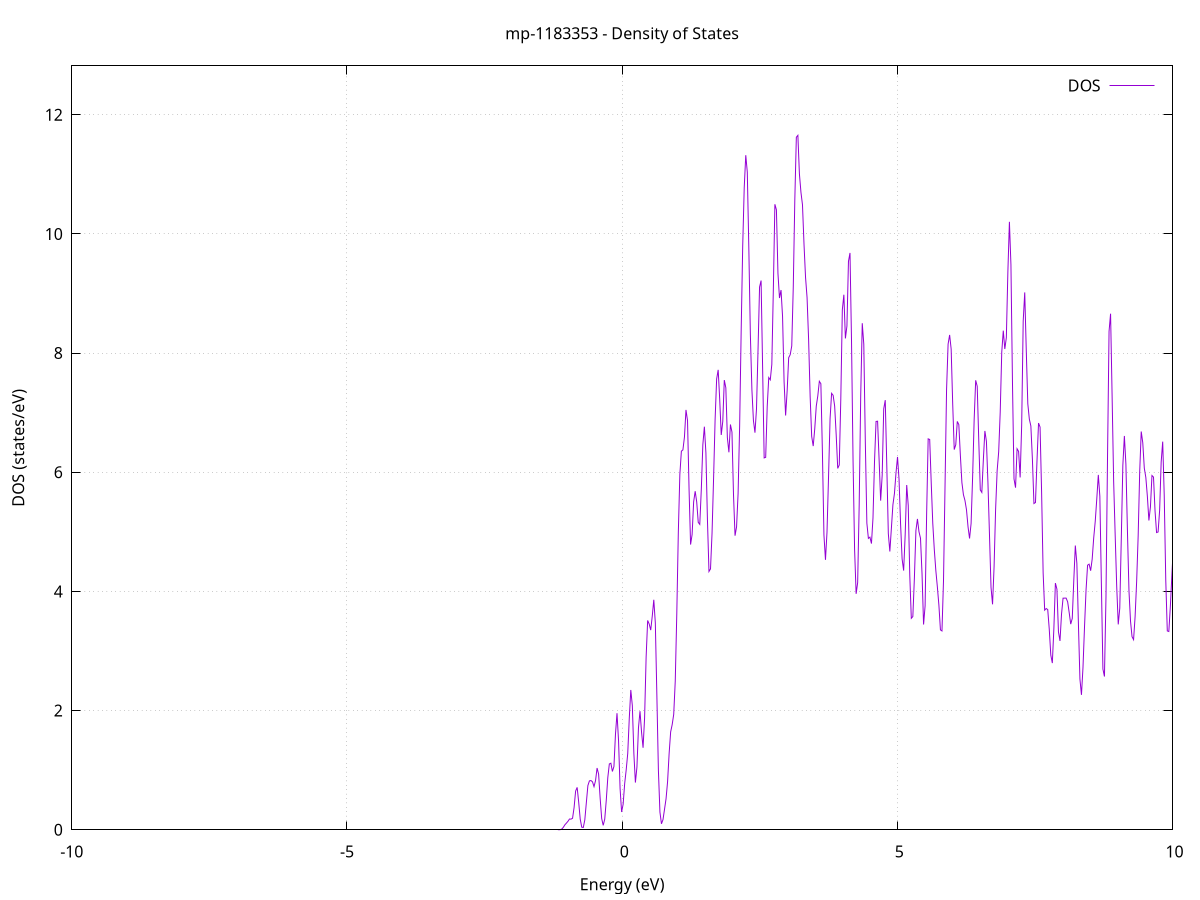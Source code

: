set title 'mp-1183353 - Density of States'
set xlabel 'Energy (eV)'
set ylabel 'DOS (states/eV)'
set grid
set xrange [-10:10]
set yrange [0:12.820]
set xzeroaxis lt -1
set terminal png size 800,600
set output 'mp-1183353_dos_gnuplot.png'
plot '-' using 1:2 with lines title 'DOS'
-41.815500 0.000000
-41.787600 0.000000
-41.759800 0.000000
-41.731900 0.000000
-41.704100 0.000000
-41.676200 0.000000
-41.648400 0.000000
-41.620500 0.000000
-41.592700 0.000000
-41.564800 0.000000
-41.537000 0.000000
-41.509100 0.000000
-41.481300 0.000000
-41.453400 0.000000
-41.425600 0.000000
-41.397700 0.000000
-41.369900 0.000000
-41.342000 0.000000
-41.314200 0.000000
-41.286300 0.000000
-41.258500 0.000000
-41.230600 0.000000
-41.202800 0.000000
-41.174900 0.000000
-41.147100 0.000000
-41.119200 0.000000
-41.091400 0.000000
-41.063500 0.000000
-41.035600 0.000000
-41.007800 0.000000
-40.979900 0.000000
-40.952100 0.000000
-40.924200 0.000000
-40.896400 0.000000
-40.868500 0.000000
-40.840700 0.000000
-40.812800 0.000000
-40.785000 0.000000
-40.757100 0.000000
-40.729300 0.000000
-40.701400 0.000000
-40.673600 0.000000
-40.645700 0.000000
-40.617900 0.000000
-40.590000 0.000000
-40.562200 0.000000
-40.534300 0.000000
-40.506500 0.000000
-40.478600 0.000000
-40.450800 0.000000
-40.422900 0.000000
-40.395100 0.000000
-40.367200 0.000000
-40.339400 0.000000
-40.311500 0.000000
-40.283600 0.000000
-40.255800 0.000000
-40.227900 0.000000
-40.200100 0.000000
-40.172200 0.000000
-40.144400 0.000000
-40.116500 0.000000
-40.088700 0.000000
-40.060800 0.000000
-40.033000 0.000000
-40.005100 0.000000
-39.977300 0.000000
-39.949400 0.000000
-39.921600 0.000000
-39.893700 0.000000
-39.865900 0.000000
-39.838000 0.000000
-39.810200 0.000000
-39.782300 0.000000
-39.754500 0.000000
-39.726600 0.000000
-39.698800 0.000000
-39.670900 0.000000
-39.643100 0.000000
-39.615200 0.000000
-39.587400 0.000000
-39.559500 0.000000
-39.531600 0.000000
-39.503800 0.000000
-39.475900 0.000000
-39.448100 0.000100
-39.420200 0.003800
-39.392400 0.070400
-39.364500 0.711900
-39.336700 3.970700
-39.308800 12.248300
-39.281000 20.936400
-39.253100 19.851000
-39.225300 10.439300
-39.197400 3.041200
-39.169600 0.489800
-39.141700 0.043500
-39.113900 0.002100
-39.086000 0.000100
-39.058200 0.000000
-39.030300 0.000000
-39.002500 0.000000
-38.974600 0.000000
-38.946800 0.000000
-38.918900 0.000000
-38.891100 0.000000
-38.863200 0.000000
-38.835400 0.000000
-38.807500 0.000000
-38.779600 0.000000
-38.751800 0.000000
-38.723900 0.000000
-38.696100 0.000000
-38.668200 0.000000
-38.640400 0.000000
-38.612500 0.000000
-38.584700 0.000000
-38.556800 0.000000
-38.529000 0.000000
-38.501100 0.000000
-38.473300 0.000000
-38.445400 0.000000
-38.417600 0.000000
-38.389700 0.000000
-38.361900 0.000000
-38.334000 0.000000
-38.306200 0.000000
-38.278300 0.000000
-38.250500 0.000000
-38.222600 0.000000
-38.194800 0.000000
-38.166900 0.000000
-38.139100 0.000000
-38.111200 0.000000
-38.083400 0.000000
-38.055500 0.000000
-38.027600 0.000000
-37.999800 0.000000
-37.971900 0.000000
-37.944100 0.000000
-37.916200 0.000000
-37.888400 0.000000
-37.860500 0.000000
-37.832700 0.000000
-37.804800 0.000000
-37.777000 0.000000
-37.749100 0.000000
-37.721300 0.000000
-37.693400 0.000000
-37.665600 0.000000
-37.637700 0.000000
-37.609900 0.000000
-37.582000 0.000000
-37.554200 0.000000
-37.526300 0.000000
-37.498500 0.000000
-37.470600 0.000000
-37.442800 0.000000
-37.414900 0.000000
-37.387100 0.000000
-37.359200 0.000000
-37.331400 0.000000
-37.303500 0.000000
-37.275600 0.000000
-37.247800 0.000000
-37.219900 0.000000
-37.192100 0.000000
-37.164200 0.000000
-37.136400 0.000000
-37.108500 0.000000
-37.080700 0.000000
-37.052800 0.000000
-37.025000 0.000000
-36.997100 0.000000
-36.969300 0.000000
-36.941400 0.000000
-36.913600 0.000000
-36.885700 0.000000
-36.857900 0.000000
-36.830000 0.000000
-36.802200 0.000000
-36.774300 0.000000
-36.746500 0.000000
-36.718600 0.000000
-36.690800 0.000000
-36.662900 0.000000
-36.635100 0.000000
-36.607200 0.000000
-36.579400 0.000000
-36.551500 0.000000
-36.523600 0.000000
-36.495800 0.000000
-36.467900 0.000000
-36.440100 0.000000
-36.412200 0.000000
-36.384400 0.000000
-36.356500 0.000000
-36.328700 0.000000
-36.300800 0.000000
-36.273000 0.000000
-36.245100 0.000000
-36.217300 0.000000
-36.189400 0.000000
-36.161600 0.000000
-36.133700 0.000000
-36.105900 0.000000
-36.078000 0.000000
-36.050200 0.000000
-36.022300 0.000000
-35.994500 0.000000
-35.966600 0.000000
-35.938800 0.000000
-35.910900 0.000000
-35.883100 0.000000
-35.855200 0.000000
-35.827300 0.000000
-35.799500 0.000000
-35.771600 0.000000
-35.743800 0.000000
-35.715900 0.000000
-35.688100 0.000000
-35.660200 0.000000
-35.632400 0.000000
-35.604500 0.000000
-35.576700 0.000000
-35.548800 0.000000
-35.521000 0.000000
-35.493100 0.000000
-35.465300 0.000000
-35.437400 0.000000
-35.409600 0.000000
-35.381700 0.000000
-35.353900 0.000000
-35.326000 0.000000
-35.298200 0.000000
-35.270300 0.000000
-35.242500 0.000000
-35.214600 0.000000
-35.186800 0.000000
-35.158900 0.000000
-35.131100 0.000000
-35.103200 0.000000
-35.075300 0.000000
-35.047500 0.000000
-35.019600 0.000000
-34.991800 0.000000
-34.963900 0.000000
-34.936100 0.000000
-34.908200 0.000000
-34.880400 0.000000
-34.852500 0.000000
-34.824700 0.000000
-34.796800 0.000000
-34.769000 0.000000
-34.741100 0.000000
-34.713300 0.000000
-34.685400 0.000000
-34.657600 0.000000
-34.629700 0.000000
-34.601900 0.000000
-34.574000 0.000000
-34.546200 0.000000
-34.518300 0.000000
-34.490500 0.000000
-34.462600 0.000000
-34.434800 0.000000
-34.406900 0.000000
-34.379100 0.000000
-34.351200 0.000000
-34.323300 0.000000
-34.295500 0.000000
-34.267600 0.000000
-34.239800 0.000000
-34.211900 0.000000
-34.184100 0.000000
-34.156200 0.000000
-34.128400 0.000000
-34.100500 0.000000
-34.072700 0.000000
-34.044800 0.000000
-34.017000 0.000000
-33.989100 0.000000
-33.961300 0.000000
-33.933400 0.000000
-33.905600 0.000000
-33.877700 0.000000
-33.849900 0.000000
-33.822000 0.000000
-33.794200 0.000000
-33.766300 0.000000
-33.738500 0.000000
-33.710600 0.000000
-33.682800 0.000000
-33.654900 0.000000
-33.627100 0.000000
-33.599200 0.000000
-33.571300 0.000000
-33.543500 0.000000
-33.515600 0.000000
-33.487800 0.000000
-33.459900 0.000000
-33.432100 0.000000
-33.404200 0.000000
-33.376400 0.000000
-33.348500 0.000000
-33.320700 0.000000
-33.292800 0.000000
-33.265000 0.000000
-33.237100 0.000000
-33.209300 0.000000
-33.181400 0.000000
-33.153600 0.000000
-33.125700 0.000000
-33.097900 0.000000
-33.070000 0.000000
-33.042200 0.000000
-33.014300 0.000000
-32.986500 0.000000
-32.958600 0.000000
-32.930800 0.000000
-32.902900 0.000000
-32.875100 0.000000
-32.847200 0.000000
-32.819300 0.000000
-32.791500 0.000000
-32.763600 0.000000
-32.735800 0.000000
-32.707900 0.000000
-32.680100 0.000000
-32.652200 0.000000
-32.624400 0.000000
-32.596500 0.000000
-32.568700 0.000000
-32.540800 0.000000
-32.513000 0.000000
-32.485100 0.000000
-32.457300 0.000000
-32.429400 0.000000
-32.401600 0.000000
-32.373700 0.000000
-32.345900 0.000000
-32.318000 0.000000
-32.290200 0.000000
-32.262300 0.000000
-32.234500 0.000000
-32.206600 0.000000
-32.178800 0.000000
-32.150900 0.000000
-32.123100 0.000000
-32.095200 0.000000
-32.067300 0.000000
-32.039500 0.000000
-32.011600 0.000000
-31.983800 0.000000
-31.955900 0.000000
-31.928100 0.000000
-31.900200 0.000000
-31.872400 0.000000
-31.844500 0.000000
-31.816700 0.000000
-31.788800 0.000000
-31.761000 0.000000
-31.733100 0.000000
-31.705300 0.000000
-31.677400 0.000000
-31.649600 0.000000
-31.621700 0.000000
-31.593900 0.000000
-31.566000 0.000000
-31.538200 0.000000
-31.510300 0.000000
-31.482500 0.000000
-31.454600 0.000000
-31.426800 0.000000
-31.398900 0.000000
-31.371100 0.000000
-31.343200 0.000000
-31.315300 0.000000
-31.287500 0.000000
-31.259600 0.000000
-31.231800 0.000000
-31.203900 0.000000
-31.176100 0.000000
-31.148200 0.000000
-31.120400 0.000000
-31.092500 0.000000
-31.064700 0.000000
-31.036800 0.000000
-31.009000 0.000000
-30.981100 0.000000
-30.953300 0.000000
-30.925400 0.000000
-30.897600 0.000000
-30.869700 0.000000
-30.841900 0.000000
-30.814000 0.000000
-30.786200 0.000000
-30.758300 0.000000
-30.730500 0.000000
-30.702600 0.000000
-30.674800 0.000000
-30.646900 0.000000
-30.619000 0.000000
-30.591200 0.000000
-30.563300 0.000000
-30.535500 0.000000
-30.507600 0.000000
-30.479800 0.000000
-30.451900 0.000000
-30.424100 0.000000
-30.396200 0.000000
-30.368400 0.000000
-30.340500 0.000000
-30.312700 0.000000
-30.284800 0.000000
-30.257000 0.000000
-30.229100 0.000000
-30.201300 0.000000
-30.173400 0.000000
-30.145600 0.000000
-30.117700 0.000000
-30.089900 0.000000
-30.062000 0.000000
-30.034200 0.000000
-30.006300 0.000000
-29.978500 0.000000
-29.950600 0.000000
-29.922800 0.000000
-29.894900 0.000000
-29.867000 0.000000
-29.839200 0.000000
-29.811300 0.000000
-29.783500 0.000000
-29.755600 0.000000
-29.727800 0.000000
-29.699900 0.000000
-29.672100 0.000000
-29.644200 0.000000
-29.616400 0.000000
-29.588500 0.000000
-29.560700 0.000000
-29.532800 0.000000
-29.505000 0.000000
-29.477100 0.000000
-29.449300 0.000000
-29.421400 0.000000
-29.393600 0.000000
-29.365700 0.000000
-29.337900 0.000000
-29.310000 0.000000
-29.282200 0.000000
-29.254300 0.000000
-29.226500 0.000000
-29.198600 0.000000
-29.170800 0.000000
-29.142900 0.000000
-29.115000 0.000000
-29.087200 0.000000
-29.059300 0.000000
-29.031500 0.000000
-29.003600 0.000000
-28.975800 0.000000
-28.947900 0.000000
-28.920100 0.000000
-28.892200 0.000000
-28.864400 0.000000
-28.836500 0.000000
-28.808700 0.000000
-28.780800 0.000000
-28.753000 0.000000
-28.725100 0.000000
-28.697300 0.000000
-28.669400 0.000000
-28.641600 0.000000
-28.613700 0.000000
-28.585900 0.000000
-28.558000 0.000000
-28.530200 0.000000
-28.502300 0.000000
-28.474500 0.000000
-28.446600 0.000000
-28.418800 0.000000
-28.390900 0.000000
-28.363000 0.000000
-28.335200 0.000000
-28.307300 0.000000
-28.279500 0.000000
-28.251600 0.000000
-28.223800 0.000000
-28.195900 0.000000
-28.168100 0.000000
-28.140200 0.000000
-28.112400 0.000000
-28.084500 0.000000
-28.056700 0.000000
-28.028800 0.000000
-28.001000 0.000000
-27.973100 0.000000
-27.945300 0.000000
-27.917400 0.000000
-27.889600 0.000000
-27.861700 0.000000
-27.833900 0.000000
-27.806000 0.000000
-27.778200 0.000000
-27.750300 0.000000
-27.722500 0.000000
-27.694600 0.000000
-27.666800 0.000000
-27.638900 0.000000
-27.611000 0.000000
-27.583200 0.000000
-27.555300 0.000000
-27.527500 0.000000
-27.499600 0.000000
-27.471800 0.000000
-27.443900 0.000000
-27.416100 0.000000
-27.388200 0.000000
-27.360400 0.000000
-27.332500 0.000000
-27.304700 0.000000
-27.276800 0.000000
-27.249000 0.000000
-27.221100 0.000000
-27.193300 0.000000
-27.165400 0.000000
-27.137600 0.000000
-27.109700 0.000000
-27.081900 0.000000
-27.054000 0.000000
-27.026200 0.000000
-26.998300 0.000000
-26.970500 0.000000
-26.942600 0.000000
-26.914800 0.000000
-26.886900 0.000000
-26.859000 0.000000
-26.831200 0.000000
-26.803300 0.000000
-26.775500 0.000000
-26.747600 0.000000
-26.719800 0.000000
-26.691900 0.000000
-26.664100 0.000000
-26.636200 0.000000
-26.608400 0.000000
-26.580500 0.000300
-26.552700 0.008200
-26.524800 0.121000
-26.497000 1.026000
-26.469100 5.067900
-26.441300 15.092600
-26.413400 29.451400
-26.385600 42.956600
-26.357700 49.684000
-26.329900 41.425900
-26.302000 22.072000
-26.274200 7.051000
-26.246300 1.317000
-26.218500 0.142200
-26.190600 0.008800
-26.162800 0.000300
-26.134900 0.000000
-26.107000 0.000000
-26.079200 0.000000
-26.051300 0.000000
-26.023500 0.000000
-25.995600 0.000000
-25.967800 0.000000
-25.939900 0.000000
-25.912100 0.000000
-25.884200 0.000000
-25.856400 0.000000
-25.828500 0.000000
-25.800700 0.000000
-25.772800 0.000000
-25.745000 0.000000
-25.717100 0.000000
-25.689300 0.000000
-25.661400 0.000000
-25.633600 0.000000
-25.605700 0.000000
-25.577900 0.000000
-25.550000 0.000000
-25.522200 0.000000
-25.494300 0.000000
-25.466500 0.000000
-25.438600 0.000000
-25.410700 0.000000
-25.382900 0.000000
-25.355000 0.000000
-25.327200 0.000000
-25.299300 0.000000
-25.271500 0.000000
-25.243600 0.000000
-25.215800 0.000000
-25.187900 0.000000
-25.160100 0.000000
-25.132200 0.000000
-25.104400 0.000000
-25.076500 0.000000
-25.048700 0.000000
-25.020800 0.000000
-24.993000 0.000000
-24.965100 0.000000
-24.937300 0.000000
-24.909400 0.000000
-24.881600 0.000000
-24.853700 0.000000
-24.825900 0.000000
-24.798000 0.000000
-24.770200 0.000000
-24.742300 0.000000
-24.714500 0.000000
-24.686600 0.000000
-24.658700 0.000000
-24.630900 0.000000
-24.603000 0.000000
-24.575200 0.000000
-24.547300 0.000000
-24.519500 0.000000
-24.491600 0.000000
-24.463800 0.000000
-24.435900 0.000000
-24.408100 0.000000
-24.380200 0.000000
-24.352400 0.000000
-24.324500 0.000000
-24.296700 0.000000
-24.268800 0.000000
-24.241000 0.000000
-24.213100 0.000000
-24.185300 0.000000
-24.157400 0.000000
-24.129600 0.000000
-24.101700 0.000000
-24.073900 0.000000
-24.046000 0.000000
-24.018200 0.000000
-23.990300 0.000000
-23.962500 0.000000
-23.934600 0.000000
-23.906700 0.000000
-23.878900 0.000000
-23.851000 0.000000
-23.823200 0.000000
-23.795300 0.000000
-23.767500 0.000000
-23.739600 0.000000
-23.711800 0.000000
-23.683900 0.000000
-23.656100 0.000000
-23.628200 0.000000
-23.600400 0.000000
-23.572500 0.000000
-23.544700 0.000000
-23.516800 0.000000
-23.489000 0.000000
-23.461100 0.000000
-23.433300 0.000000
-23.405400 0.000000
-23.377600 0.000000
-23.349700 0.000000
-23.321900 0.000000
-23.294000 0.000000
-23.266200 0.000000
-23.238300 0.000000
-23.210500 0.000000
-23.182600 0.000000
-23.154700 0.000000
-23.126900 0.000000
-23.099000 0.000000
-23.071200 0.000000
-23.043300 0.000000
-23.015500 0.000000
-22.987600 0.000000
-22.959800 0.000000
-22.931900 0.000000
-22.904100 0.000000
-22.876200 0.000000
-22.848400 0.000000
-22.820500 0.000000
-22.792700 0.000000
-22.764800 0.000000
-22.737000 0.000000
-22.709100 0.000000
-22.681300 0.000000
-22.653400 0.000000
-22.625600 0.000000
-22.597700 0.000000
-22.569900 0.000000
-22.542000 0.000000
-22.514200 0.000000
-22.486300 0.000000
-22.458500 0.000000
-22.430600 0.000000
-22.402700 0.000000
-22.374900 0.000000
-22.347000 0.000000
-22.319200 0.000000
-22.291300 0.000000
-22.263500 0.000000
-22.235600 0.000000
-22.207800 0.000000
-22.179900 0.000000
-22.152100 0.000000
-22.124200 0.000000
-22.096400 0.000000
-22.068500 0.000000
-22.040700 0.000000
-22.012800 0.000000
-21.985000 0.000000
-21.957100 0.000000
-21.929300 0.000000
-21.901400 0.000000
-21.873600 0.000000
-21.845700 0.000000
-21.817900 0.000000
-21.790000 0.000000
-21.762200 0.000000
-21.734300 0.000000
-21.706500 0.000000
-21.678600 0.000000
-21.650700 0.000000
-21.622900 0.000000
-21.595000 0.000000
-21.567200 0.000000
-21.539300 0.000000
-21.511500 0.000000
-21.483600 0.000000
-21.455800 0.000000
-21.427900 0.000000
-21.400100 0.000000
-21.372200 0.000000
-21.344400 0.000000
-21.316500 0.000000
-21.288700 0.000000
-21.260800 0.000000
-21.233000 0.000000
-21.205100 0.000000
-21.177300 0.000000
-21.149400 0.000000
-21.121600 0.000000
-21.093700 0.000000
-21.065900 0.000000
-21.038000 0.000000
-21.010200 0.000000
-20.982300 0.000000
-20.954500 0.000000
-20.926600 0.000000
-20.898700 0.000000
-20.870900 0.000000
-20.843000 0.000000
-20.815200 0.000000
-20.787300 0.000000
-20.759500 0.000000
-20.731600 0.000000
-20.703800 0.000000
-20.675900 0.000000
-20.648100 0.000000
-20.620200 0.000000
-20.592400 0.000000
-20.564500 0.000000
-20.536700 0.000000
-20.508800 0.000000
-20.481000 0.000000
-20.453100 0.000000
-20.425300 0.000000
-20.397400 0.000000
-20.369600 0.000000
-20.341700 0.000000
-20.313900 0.000000
-20.286000 0.000000
-20.258200 0.000000
-20.230300 0.000000
-20.202500 0.000000
-20.174600 0.000000
-20.146700 0.000000
-20.118900 0.000000
-20.091000 0.000000
-20.063200 0.000000
-20.035300 0.000000
-20.007500 0.000000
-19.979600 0.000000
-19.951800 0.000000
-19.923900 0.000000
-19.896100 0.000000
-19.868200 0.000000
-19.840400 0.000000
-19.812500 0.000000
-19.784700 0.000000
-19.756800 0.000000
-19.729000 0.000000
-19.701100 0.000000
-19.673300 0.000000
-19.645400 0.000000
-19.617600 0.000000
-19.589700 0.000000
-19.561900 0.000000
-19.534000 0.000000
-19.506200 0.000000
-19.478300 0.000000
-19.450400 0.000000
-19.422600 0.000000
-19.394700 0.000000
-19.366900 0.000000
-19.339000 0.000000
-19.311200 0.000000
-19.283300 0.000000
-19.255500 0.000000
-19.227600 0.000000
-19.199800 0.000000
-19.171900 0.000000
-19.144100 0.000000
-19.116200 0.000000
-19.088400 0.000000
-19.060500 0.000000
-19.032700 0.000000
-19.004800 0.000000
-18.977000 0.000000
-18.949100 0.000000
-18.921300 0.000100
-18.893400 0.002500
-18.865600 0.058700
-18.837700 0.766700
-18.809900 5.574300
-18.782000 22.626700
-18.754200 51.378400
-18.726300 65.330400
-18.698400 46.512900
-18.670600 18.517700
-18.642700 4.112800
-18.614900 0.508000
-18.587000 0.034800
-18.559200 0.001300
-18.531300 0.000000
-18.503500 0.000000
-18.475600 0.000000
-18.447800 0.000000
-18.419900 0.000000
-18.392100 0.000000
-18.364200 0.000000
-18.336400 0.000000
-18.308500 0.000000
-18.280700 0.000000
-18.252800 0.000000
-18.225000 0.000000
-18.197100 0.000000
-18.169300 0.000000
-18.141400 0.000000
-18.113600 0.000000
-18.085700 0.000000
-18.057900 0.000000
-18.030000 0.000000
-18.002200 0.000000
-17.974300 0.000000
-17.946400 0.000000
-17.918600 0.000000
-17.890700 0.000000
-17.862900 0.000000
-17.835000 0.000000
-17.807200 0.000000
-17.779300 0.000000
-17.751500 0.000000
-17.723600 0.000000
-17.695800 0.000000
-17.667900 0.000000
-17.640100 0.000000
-17.612200 0.000000
-17.584400 0.000000
-17.556500 0.000000
-17.528700 0.000000
-17.500800 0.000000
-17.473000 0.000000
-17.445100 0.000000
-17.417300 0.000000
-17.389400 0.000000
-17.361600 0.000000
-17.333700 0.000000
-17.305900 0.000000
-17.278000 0.000000
-17.250200 0.000000
-17.222300 0.000000
-17.194400 0.000000
-17.166600 0.000000
-17.138700 0.000000
-17.110900 0.000000
-17.083000 0.000000
-17.055200 0.000000
-17.027300 0.000000
-16.999500 0.000000
-16.971600 0.000000
-16.943800 0.000000
-16.915900 0.000000
-16.888100 0.000000
-16.860200 0.000000
-16.832400 0.000000
-16.804500 0.000000
-16.776700 0.000000
-16.748800 0.000000
-16.721000 0.000000
-16.693100 0.000000
-16.665300 0.000000
-16.637400 0.000000
-16.609600 0.000000
-16.581700 0.000000
-16.553900 0.000000
-16.526000 0.000000
-16.498200 0.000000
-16.470300 0.000000
-16.442400 0.000000
-16.414600 0.000000
-16.386700 0.000000
-16.358900 0.000000
-16.331000 0.000000
-16.303200 0.000000
-16.275300 0.000000
-16.247500 0.000000
-16.219600 0.000000
-16.191800 0.000000
-16.163900 0.000000
-16.136100 0.000000
-16.108200 0.000000
-16.080400 0.000000
-16.052500 0.000000
-16.024700 0.000000
-15.996800 0.000000
-15.969000 0.000000
-15.941100 0.000000
-15.913300 0.000000
-15.885400 0.000000
-15.857600 0.000000
-15.829700 0.000000
-15.801900 0.000000
-15.774000 0.000000
-15.746200 0.000000
-15.718300 0.000000
-15.690400 0.000000
-15.662600 0.000000
-15.634700 0.000000
-15.606900 0.000000
-15.579000 0.000000
-15.551200 0.000000
-15.523300 0.000000
-15.495500 0.000000
-15.467600 0.000000
-15.439800 0.000000
-15.411900 0.000000
-15.384100 0.000000
-15.356200 0.000000
-15.328400 0.000000
-15.300500 0.000000
-15.272700 0.000000
-15.244800 0.000000
-15.217000 0.000000
-15.189100 0.000000
-15.161300 0.000000
-15.133400 0.000000
-15.105600 0.000000
-15.077700 0.000000
-15.049900 0.000000
-15.022000 0.000000
-14.994200 0.000000
-14.966300 0.000000
-14.938400 0.000000
-14.910600 0.000000
-14.882700 0.000000
-14.854900 0.000000
-14.827000 0.000000
-14.799200 0.000000
-14.771300 0.000000
-14.743500 0.000000
-14.715600 0.000000
-14.687800 0.000000
-14.659900 0.000000
-14.632100 0.000000
-14.604200 0.000000
-14.576400 0.000000
-14.548500 0.000000
-14.520700 0.000000
-14.492800 0.000000
-14.465000 0.000000
-14.437100 0.000000
-14.409300 0.000000
-14.381400 0.000000
-14.353600 0.000000
-14.325700 0.000000
-14.297900 0.000000
-14.270000 0.000000
-14.242100 0.000000
-14.214300 0.000000
-14.186400 0.000000
-14.158600 0.000000
-14.130700 0.000000
-14.102900 0.000000
-14.075000 0.000000
-14.047200 0.000000
-14.019300 0.000000
-13.991500 0.000000
-13.963600 0.000000
-13.935800 0.000000
-13.907900 0.000000
-13.880100 0.000000
-13.852200 0.000000
-13.824400 0.000000
-13.796500 0.000000
-13.768700 0.000000
-13.740800 0.000000
-13.713000 0.000000
-13.685100 0.000000
-13.657300 0.000000
-13.629400 0.000000
-13.601600 0.000000
-13.573700 0.000000
-13.545900 0.000000
-13.518000 0.000000
-13.490100 0.000000
-13.462300 0.000000
-13.434400 0.000000
-13.406600 0.000000
-13.378700 0.000000
-13.350900 0.000000
-13.323000 0.000000
-13.295200 0.000000
-13.267300 0.000000
-13.239500 0.000000
-13.211600 0.000000
-13.183800 0.000000
-13.155900 0.000000
-13.128100 0.000000
-13.100200 0.000000
-13.072400 0.000000
-13.044500 0.000000
-13.016700 0.000000
-12.988800 0.000000
-12.961000 0.000000
-12.933100 0.000000
-12.905300 0.000000
-12.877400 0.000000
-12.849600 0.000000
-12.821700 0.000000
-12.793900 0.000000
-12.766000 0.000000
-12.738100 0.000000
-12.710300 0.000000
-12.682400 0.000000
-12.654600 0.000000
-12.626700 0.000000
-12.598900 0.000000
-12.571000 0.000000
-12.543200 0.000000
-12.515300 0.000000
-12.487500 0.000000
-12.459600 0.000000
-12.431800 0.000000
-12.403900 0.000000
-12.376100 0.000000
-12.348200 0.000000
-12.320400 0.000000
-12.292500 0.000000
-12.264700 0.000000
-12.236800 0.000000
-12.209000 0.000300
-12.181100 0.005600
-12.153300 0.060000
-12.125400 0.382700
-12.097600 1.492900
-12.069700 3.796300
-12.041900 6.949200
-12.014000 10.281200
-11.986100 13.484400
-11.958300 16.570900
-11.930400 19.774700
-11.902600 23.324000
-11.874700 27.081200
-11.846900 30.072600
-11.819000 29.697000
-11.791200 25.007300
-11.763300 20.496700
-11.735500 20.402600
-11.707600 23.161200
-11.679800 26.350000
-11.651900 29.569000
-11.624100 31.674400
-11.596200 32.471000
-11.568400 34.027000
-11.540500 37.684200
-11.512700 43.209600
-11.484800 47.450400
-11.457000 43.604800
-11.429100 29.583600
-11.401300 13.657600
-11.373400 4.089100
-11.345600 0.769700
-11.317700 0.088900
-11.289900 0.006200
-11.262000 0.000300
-11.234100 0.000000
-11.206300 0.000000
-11.178400 0.000000
-11.150600 0.000000
-11.122700 0.000000
-11.094900 0.000000
-11.067000 0.000000
-11.039200 0.000000
-11.011300 0.000000
-10.983500 0.000000
-10.955600 0.000000
-10.927800 0.000000
-10.899900 0.000000
-10.872100 0.000000
-10.844200 0.000000
-10.816400 0.000000
-10.788500 0.000000
-10.760700 0.000000
-10.732800 0.000000
-10.705000 0.000000
-10.677100 0.000000
-10.649300 0.000000
-10.621400 0.000000
-10.593600 0.000000
-10.565700 0.000000
-10.537900 0.000000
-10.510000 0.000000
-10.482100 0.000000
-10.454300 0.000000
-10.426400 0.000000
-10.398600 0.000000
-10.370700 0.000000
-10.342900 0.000000
-10.315000 0.000000
-10.287200 0.000000
-10.259300 0.000000
-10.231500 0.000000
-10.203600 0.000000
-10.175800 0.000000
-10.147900 0.000000
-10.120100 0.000000
-10.092200 0.000000
-10.064400 0.000000
-10.036500 0.000000
-10.008700 0.000000
-9.980800 0.000000
-9.953000 0.000000
-9.925100 0.000000
-9.897300 0.000000
-9.869400 0.000000
-9.841600 0.000000
-9.813700 0.000000
-9.785900 0.000000
-9.758000 0.000000
-9.730100 0.000000
-9.702300 0.000000
-9.674400 0.000000
-9.646600 0.000000
-9.618700 0.000000
-9.590900 0.000000
-9.563000 0.000000
-9.535200 0.000000
-9.507300 0.000000
-9.479500 0.000000
-9.451600 0.000000
-9.423800 0.000000
-9.395900 0.000000
-9.368100 0.000000
-9.340200 0.000000
-9.312400 0.000000
-9.284500 0.000000
-9.256700 0.000000
-9.228800 0.000000
-9.201000 0.000000
-9.173100 0.000000
-9.145300 0.000000
-9.117400 0.000000
-9.089600 0.000000
-9.061700 0.000000
-9.033800 0.000000
-9.006000 0.000000
-8.978100 0.000000
-8.950300 0.000000
-8.922400 0.000000
-8.894600 0.000000
-8.866700 0.000000
-8.838900 0.000000
-8.811000 0.000000
-8.783200 0.000000
-8.755300 0.000000
-8.727500 0.000000
-8.699600 0.000000
-8.671800 0.000000
-8.643900 0.000000
-8.616100 0.000000
-8.588200 0.000000
-8.560400 0.000000
-8.532500 0.000000
-8.504700 0.000000
-8.476800 0.000000
-8.449000 0.000000
-8.421100 0.000000
-8.393300 0.000000
-8.365400 0.000000
-8.337600 0.000000
-8.309700 0.000000
-8.281800 0.000000
-8.254000 0.000000
-8.226100 0.000000
-8.198300 0.000000
-8.170400 0.000000
-8.142600 0.000000
-8.114700 0.000000
-8.086900 0.000000
-8.059000 0.000000
-8.031200 0.000000
-8.003300 0.000000
-7.975500 0.000000
-7.947600 0.000000
-7.919800 0.000000
-7.891900 0.000000
-7.864100 0.000000
-7.836200 0.000000
-7.808400 0.000000
-7.780500 0.000000
-7.752700 0.000000
-7.724800 0.000000
-7.697000 0.000000
-7.669100 0.000000
-7.641300 0.000000
-7.613400 0.000000
-7.585600 0.000000
-7.557700 0.000000
-7.529800 0.000000
-7.502000 0.000000
-7.474100 0.000000
-7.446300 0.000000
-7.418400 0.000000
-7.390600 0.000000
-7.362700 0.000000
-7.334900 0.000000
-7.307000 0.000000
-7.279200 0.000000
-7.251300 0.000000
-7.223500 0.000000
-7.195600 0.000000
-7.167800 0.000000
-7.139900 0.000000
-7.112100 0.000000
-7.084200 0.000000
-7.056400 0.000000
-7.028500 0.000000
-7.000700 0.000000
-6.972800 0.000000
-6.945000 0.000000
-6.917100 0.000000
-6.889300 0.000000
-6.861400 0.000000
-6.833600 0.000000
-6.805700 0.000000
-6.777800 0.000000
-6.750000 0.000000
-6.722100 0.000000
-6.694300 0.000000
-6.666400 0.000000
-6.638600 0.000000
-6.610700 0.000000
-6.582900 0.000000
-6.555000 0.000000
-6.527200 0.000000
-6.499300 0.000000
-6.471500 0.000000
-6.443600 0.000000
-6.415800 0.000000
-6.387900 0.000000
-6.360100 0.000000
-6.332200 0.000000
-6.304400 0.000000
-6.276500 0.000000
-6.248700 0.000000
-6.220800 0.000000
-6.193000 0.000000
-6.165100 0.000000
-6.137300 0.000000
-6.109400 0.000000
-6.081600 0.000000
-6.053700 0.000000
-6.025800 0.000000
-5.998000 0.000000
-5.970100 0.000000
-5.942300 0.000000
-5.914400 0.000000
-5.886600 0.000000
-5.858700 0.000000
-5.830900 0.000000
-5.803000 0.000000
-5.775200 0.000000
-5.747300 0.000000
-5.719500 0.000000
-5.691600 0.000000
-5.663800 0.000000
-5.635900 0.000000
-5.608100 0.000000
-5.580200 0.000000
-5.552400 0.000000
-5.524500 0.000000
-5.496700 0.000000
-5.468800 0.000000
-5.441000 0.000000
-5.413100 0.000000
-5.385300 0.000000
-5.357400 0.000000
-5.329600 0.000000
-5.301700 0.000000
-5.273800 0.000000
-5.246000 0.000000
-5.218100 0.000000
-5.190300 0.000000
-5.162400 0.000000
-5.134600 0.000000
-5.106700 0.000000
-5.078900 0.000000
-5.051000 0.000000
-5.023200 0.000000
-4.995300 0.000000
-4.967500 0.000000
-4.939600 0.000000
-4.911800 0.000000
-4.883900 0.000000
-4.856100 0.000000
-4.828200 0.000000
-4.800400 0.000000
-4.772500 0.000000
-4.744700 0.000000
-4.716800 0.000000
-4.689000 0.000000
-4.661100 0.000000
-4.633300 0.000000
-4.605400 0.000000
-4.577600 0.000000
-4.549700 0.000000
-4.521800 0.000000
-4.494000 0.000000
-4.466100 0.000000
-4.438300 0.000000
-4.410400 0.000000
-4.382600 0.000000
-4.354700 0.000000
-4.326900 0.000000
-4.299000 0.000000
-4.271200 0.000000
-4.243300 0.000000
-4.215500 0.000000
-4.187600 0.000000
-4.159800 0.000000
-4.131900 0.000000
-4.104100 0.000000
-4.076200 0.000000
-4.048400 0.000000
-4.020500 0.000000
-3.992700 0.000000
-3.964800 0.000000
-3.937000 0.000000
-3.909100 0.000000
-3.881300 0.000000
-3.853400 0.000000
-3.825600 0.000000
-3.797700 0.000000
-3.769800 0.000000
-3.742000 0.000000
-3.714100 0.000000
-3.686300 0.000000
-3.658400 0.000000
-3.630600 0.000000
-3.602700 0.000000
-3.574900 0.000000
-3.547000 0.000000
-3.519200 0.000000
-3.491300 0.000000
-3.463500 0.000000
-3.435600 0.000000
-3.407800 0.000000
-3.379900 0.000000
-3.352100 0.000000
-3.324200 0.000000
-3.296400 0.000000
-3.268500 0.000000
-3.240700 0.000000
-3.212800 0.000000
-3.185000 0.000000
-3.157100 0.000000
-3.129300 0.000000
-3.101400 0.000000
-3.073500 0.000000
-3.045700 0.000000
-3.017800 0.000000
-2.990000 0.000000
-2.962100 0.000000
-2.934300 0.000000
-2.906400 0.000000
-2.878600 0.000000
-2.850700 0.000000
-2.822900 0.000000
-2.795000 0.000000
-2.767200 0.000000
-2.739300 0.000000
-2.711500 0.000000
-2.683600 0.000000
-2.655800 0.000000
-2.627900 0.000000
-2.600100 0.000000
-2.572200 0.000000
-2.544400 0.000000
-2.516500 0.000000
-2.488700 0.000000
-2.460800 0.000000
-2.433000 0.000000
-2.405100 0.000000
-2.377300 0.000000
-2.349400 0.000000
-2.321500 0.000000
-2.293700 0.000000
-2.265800 0.000000
-2.238000 0.000000
-2.210100 0.000000
-2.182300 0.000000
-2.154400 0.000000
-2.126600 0.000000
-2.098700 0.000000
-2.070900 0.000000
-2.043000 0.000000
-2.015200 0.000000
-1.987300 0.000000
-1.959500 0.000000
-1.931600 0.000000
-1.903800 0.000000
-1.875900 0.000000
-1.848100 0.000000
-1.820200 0.000000
-1.792400 0.000000
-1.764500 0.000000
-1.736700 0.000000
-1.708800 0.000000
-1.681000 0.000000
-1.653100 0.000000
-1.625300 0.000000
-1.597400 0.000000
-1.569500 0.000000
-1.541700 0.000000
-1.513800 0.000000
-1.486000 0.000000
-1.458100 0.000000
-1.430300 0.000000
-1.402400 0.000000
-1.374600 0.000000
-1.346700 0.000000
-1.318900 0.000000
-1.291000 0.000000
-1.263200 0.000000
-1.235300 0.000000
-1.207500 0.000000
-1.179600 0.000000
-1.151800 0.000200
-1.123900 0.002000
-1.096100 0.012200
-1.068200 0.042000
-1.040400 0.083400
-1.012500 0.111900
-0.984700 0.142000
-0.956800 0.180400
-0.929000 0.178800
-0.901100 0.193100
-0.873300 0.371700
-0.845400 0.649100
-0.817500 0.711600
-0.789700 0.464700
-0.761800 0.178400
-0.734000 0.043300
-0.706100 0.038500
-0.678300 0.165800
-0.650400 0.457700
-0.622600 0.741400
-0.594700 0.820400
-0.566900 0.826300
-0.539000 0.804800
-0.511200 0.723900
-0.483300 0.825900
-0.455500 1.036300
-0.427600 0.934500
-0.399800 0.531400
-0.371900 0.189300
-0.344100 0.074000
-0.316200 0.178500
-0.288400 0.495500
-0.260500 0.876900
-0.232700 1.104900
-0.204800 1.117300
-0.177000 0.978700
-0.149100 1.061700
-0.121300 1.601200
-0.093400 1.956400
-0.065500 1.497200
-0.037700 0.696100
-0.009800 0.298500
0.018000 0.428600
0.045900 0.774800
0.073700 1.005900
0.101600 1.280700
0.129400 1.867800
0.157300 2.346200
0.185100 2.084100
0.213000 1.279400
0.240800 0.792600
0.268700 1.052100
0.296500 1.709400
0.324400 1.990300
0.352200 1.643300
0.380100 1.376300
0.407900 1.877100
0.435800 2.898500
0.463600 3.512900
0.491500 3.453400
0.519300 3.350900
0.547200 3.585700
0.575000 3.859700
0.602900 3.470300
0.630700 2.262200
0.658600 1.000900
0.686500 0.297400
0.714300 0.099900
0.742200 0.170200
0.770000 0.344200
0.797900 0.521000
0.825700 0.808900
0.853600 1.279000
0.881400 1.642100
0.909300 1.764800
0.937100 1.937700
0.965000 2.493400
0.992800 3.622200
1.020700 4.988300
1.048500 5.964200
1.076400 6.353700
1.104200 6.375500
1.132100 6.591700
1.159900 7.046000
1.187800 6.868600
1.215600 5.722300
1.243500 4.786600
1.271300 4.955300
1.299200 5.504100
1.327000 5.681900
1.354900 5.501400
1.382700 5.159400
1.410600 5.125300
1.438500 5.714500
1.466300 6.462800
1.494200 6.765000
1.522000 6.324300
1.549900 5.199400
1.577700 4.334700
1.605600 4.377900
1.633400 4.974800
1.661300 5.894400
1.689100 6.885100
1.717000 7.566000
1.744800 7.718700
1.772700 7.225100
1.800500 6.625800
1.828400 6.853000
1.856200 7.546900
1.884100 7.416900
1.911900 6.581300
1.939800 6.335300
1.967600 6.801500
1.995500 6.673600
2.023300 5.624500
2.051200 4.935400
2.079000 5.084100
2.106900 5.643900
2.134800 6.768500
2.162600 8.362100
2.190500 9.788100
2.218300 10.777900
2.246200 11.320800
2.274000 11.037000
2.301900 9.759700
2.329700 8.311500
2.357600 7.388100
2.385400 6.868500
2.413300 6.664400
2.441100 7.061500
2.469000 8.049600
2.496800 9.108300
2.524700 9.217300
2.552500 7.747700
2.580400 6.240800
2.608200 6.250800
2.636100 7.105300
2.663900 7.589300
2.691800 7.551000
2.719600 7.809000
2.747500 9.077200
2.775300 10.497400
2.803200 10.404700
2.831000 9.339600
2.858900 8.924000
2.886800 9.058100
2.914600 8.616100
2.942500 7.519800
2.970300 6.952800
2.998200 7.365800
3.026000 7.922800
3.053900 7.973600
3.081700 8.119600
3.109600 9.116500
3.137400 10.571400
3.165300 11.622700
3.193100 11.654500
3.221000 11.007400
3.248800 10.699400
3.276700 10.488800
3.304500 9.827300
3.332400 9.271400
3.360200 8.929500
3.388100 8.228100
3.415900 7.274600
3.443800 6.602800
3.471600 6.439000
3.499500 6.727700
3.527300 7.110400
3.555200 7.282900
3.583000 7.526600
3.610900 7.485800
3.638800 6.342000
3.666600 4.948200
3.694500 4.530300
3.722300 4.995300
3.750200 5.924800
3.778000 6.898300
3.805900 7.324500
3.833700 7.291500
3.861600 7.109300
3.889400 6.624800
3.917300 6.064800
3.945100 6.122100
3.973000 7.233100
4.000800 8.725800
4.028700 8.979300
4.056500 8.246000
4.084400 8.453800
4.112200 9.539300
4.140100 9.680700
4.167900 8.196000
4.195800 6.186000
4.223600 4.704100
4.251500 3.959700
4.279300 4.148000
4.307200 5.456400
4.335000 7.295600
4.362900 8.501500
4.390800 8.149000
4.418600 6.511500
4.446500 5.146800
4.474300 4.890500
4.502200 4.910800
4.530000 4.803200
4.557900 5.233800
4.585700 6.184800
4.613600 6.852800
4.641400 6.856600
4.669300 6.202800
4.697100 5.523200
4.725000 5.949900
4.752800 7.064100
4.780700 7.210400
4.808500 6.117600
4.836400 4.971500
4.864200 4.670000
4.892100 5.059100
4.919900 5.454000
4.947800 5.644300
4.975600 5.983700
5.003500 6.257000
5.031300 5.881500
5.059200 5.133200
5.087000 4.545300
5.114900 4.349700
5.142800 4.953600
5.170600 5.785300
5.198500 5.442100
5.226300 4.268800
5.254200 3.549100
5.282000 3.579100
5.309900 4.219100
5.337700 5.021700
5.365600 5.217100
5.393400 5.002600
5.421300 4.892200
5.449100 4.292400
5.477000 3.445200
5.504800 3.758300
5.532700 5.302900
5.560500 6.560600
5.588400 6.550400
5.616200 5.820600
5.644100 5.144000
5.671900 4.702900
5.699800 4.351300
5.727600 4.075900
5.755500 3.768100
5.783300 3.354800
5.811200 3.336700
5.839000 4.175500
5.866900 5.773300
5.894800 7.390000
5.922600 8.150400
5.950500 8.304700
5.978300 8.067300
6.006200 7.148500
6.034000 6.380400
6.061900 6.461500
6.089700 6.853100
6.117600 6.799400
6.145400 6.286900
6.173300 5.828000
6.201100 5.623500
6.229000 5.526600
6.256800 5.371200
6.284700 5.085900
6.312500 4.888400
6.340400 5.140500
6.368200 5.922000
6.396100 6.884700
6.423900 7.543100
6.451800 7.442700
6.479600 6.539600
6.507500 5.703400
6.535300 5.662100
6.563200 6.209700
6.591000 6.693400
6.618900 6.519100
6.646800 5.821400
6.674600 4.950300
6.702500 4.067900
6.730300 3.783500
6.758200 4.414900
6.786000 5.380100
6.813900 6.027300
6.841700 6.342900
6.869600 7.008900
6.897400 8.014700
6.925300 8.376700
6.953100 8.068700
6.981000 8.259600
7.008800 9.366000
7.036700 10.203100
7.064500 9.479600
7.092400 7.495600
7.120200 5.888400
7.148100 5.741500
7.175900 6.393900
7.203800 6.350200
7.231600 5.913100
7.259500 6.790100
7.287300 8.536300
7.315200 9.018100
7.343100 8.043300
7.370900 7.149700
7.398800 6.891500
7.426600 6.776000
7.454500 6.217400
7.482300 5.475100
7.510200 5.492100
7.538000 6.197000
7.565900 6.825500
7.593700 6.757700
7.621600 5.664700
7.649400 4.314500
7.677300 3.685900
7.705100 3.713000
7.733000 3.695600
7.760800 3.365000
7.788700 2.932200
7.816500 2.797600
7.844400 3.373900
7.872200 4.139900
7.900100 4.038000
7.927900 3.321500
7.955800 3.168900
7.983600 3.619400
8.011500 3.886900
8.039300 3.887600
8.067200 3.887700
8.095100 3.823900
8.122900 3.644300
8.150800 3.451300
8.178600 3.547000
8.206500 4.186600
8.234300 4.770200
8.262200 4.472600
8.290000 3.474200
8.317900 2.530600
8.345700 2.264100
8.373600 2.722500
8.401400 3.406800
8.429300 4.025500
8.457100 4.440600
8.485000 4.457600
8.512800 4.347900
8.540700 4.542200
8.568500 4.899800
8.596400 5.178200
8.624200 5.553500
8.652100 5.955800
8.679900 5.596800
8.707800 4.124200
8.735600 2.698000
8.763500 2.572200
8.791300 3.906000
8.819200 6.240800
8.847100 8.363400
8.874900 8.660900
8.902800 7.275900
8.930600 5.850300
8.958500 4.945200
8.986300 4.085500
9.014200 3.446700
9.042000 3.720600
9.069900 4.898100
9.097700 6.114600
9.125600 6.608600
9.153400 6.135300
9.181300 5.010500
9.209100 4.012100
9.237000 3.503300
9.264800 3.240400
9.292700 3.190700
9.320500 3.577100
9.348400 4.164600
9.376200 4.933100
9.404100 6.010300
9.431900 6.684000
9.459800 6.495400
9.487600 6.069300
9.515500 5.913100
9.543300 5.596700
9.571200 5.190600
9.599100 5.416200
9.626900 5.945400
9.654800 5.919200
9.682600 5.354200
9.710500 4.988100
9.738300 4.997500
9.766200 5.361800
9.794000 6.170500
9.821900 6.514300
9.849700 5.612700
9.877600 4.187800
9.905400 3.337200
9.933300 3.327100
9.961100 3.748900
9.989000 4.279800
10.016800 4.775700
10.044700 4.896600
10.072500 4.749000
10.100400 4.790300
10.128200 4.936600
10.156100 5.092800
10.183900 5.439600
10.211800 5.689900
10.239600 5.401500
10.267500 5.037500
10.295300 5.243100
10.323200 5.552900
10.351100 5.520300
10.378900 5.556100
10.406800 6.116400
10.434600 6.996900
10.462500 7.448300
10.490300 7.085700
10.518200 6.292500
10.546000 5.555900
10.573900 5.186600
10.601700 5.300500
10.629600 5.686800
10.657400 5.924300
10.685300 5.821400
10.713100 5.637300
10.741000 5.807500
10.768800 6.407100
10.796700 6.808600
10.824500 6.525800
10.852400 5.949400
10.880200 5.508500
10.908100 4.790100
10.935900 3.706900
10.963800 3.177100
10.991600 3.670600
11.019500 4.829900
11.047300 5.909300
11.075200 5.968000
11.103100 5.153600
11.130900 4.425200
11.158800 3.657800
11.186600 2.502900
11.214500 1.519700
11.242300 1.157200
11.270200 1.113500
11.298000 0.978400
11.325900 0.790700
11.353700 0.640600
11.381600 0.447100
11.409400 0.218000
11.437300 0.065500
11.465100 0.011400
11.493000 0.001100
11.520800 0.000100
11.548700 0.000000
11.576500 0.000000
11.604400 0.000000
11.632200 0.000000
11.660100 0.000000
11.687900 0.000000
11.715800 0.000000
11.743600 0.000000
11.771500 0.000000
11.799300 0.000000
11.827200 0.000000
11.855100 0.000000
11.882900 0.000000
11.910800 0.000000
11.938600 0.000000
11.966500 0.000000
11.994300 0.000000
12.022200 0.000000
12.050000 0.000000
12.077900 0.000000
12.105700 0.000000
12.133600 0.000000
12.161400 0.000000
12.189300 0.000000
12.217100 0.000000
12.245000 0.000000
12.272800 0.000000
12.300700 0.000000
12.328500 0.000000
12.356400 0.000000
12.384200 0.000000
12.412100 0.000000
12.439900 0.000000
12.467800 0.000000
12.495600 0.000000
12.523500 0.000000
12.551300 0.000000
12.579200 0.000000
12.607100 0.000000
12.634900 0.000000
12.662800 0.000000
12.690600 0.000000
12.718500 0.000000
12.746300 0.000000
12.774200 0.000000
12.802000 0.000000
12.829900 0.000000
12.857700 0.000000
12.885600 0.000000
12.913400 0.000000
12.941300 0.000000
12.969100 0.000000
12.997000 0.000000
13.024800 0.000000
13.052700 0.000000
13.080500 0.000000
13.108400 0.000000
13.136200 0.000000
13.164100 0.000000
13.191900 0.000000
13.219800 0.000000
13.247600 0.000000
13.275500 0.000000
13.303400 0.000000
13.331200 0.000000
13.359100 0.000000
13.386900 0.000000
13.414800 0.000000
13.442600 0.000000
13.470500 0.000000
13.498300 0.000000
13.526200 0.000000
13.554000 0.000000
13.581900 0.000000
13.609700 0.000000
13.637600 0.000000
13.665400 0.000000
13.693300 0.000000
13.721100 0.000000
13.749000 0.000000
13.776800 0.000000
13.804700 0.000000
13.832500 0.000000
13.860400 0.000000
13.888200 0.000000
e
